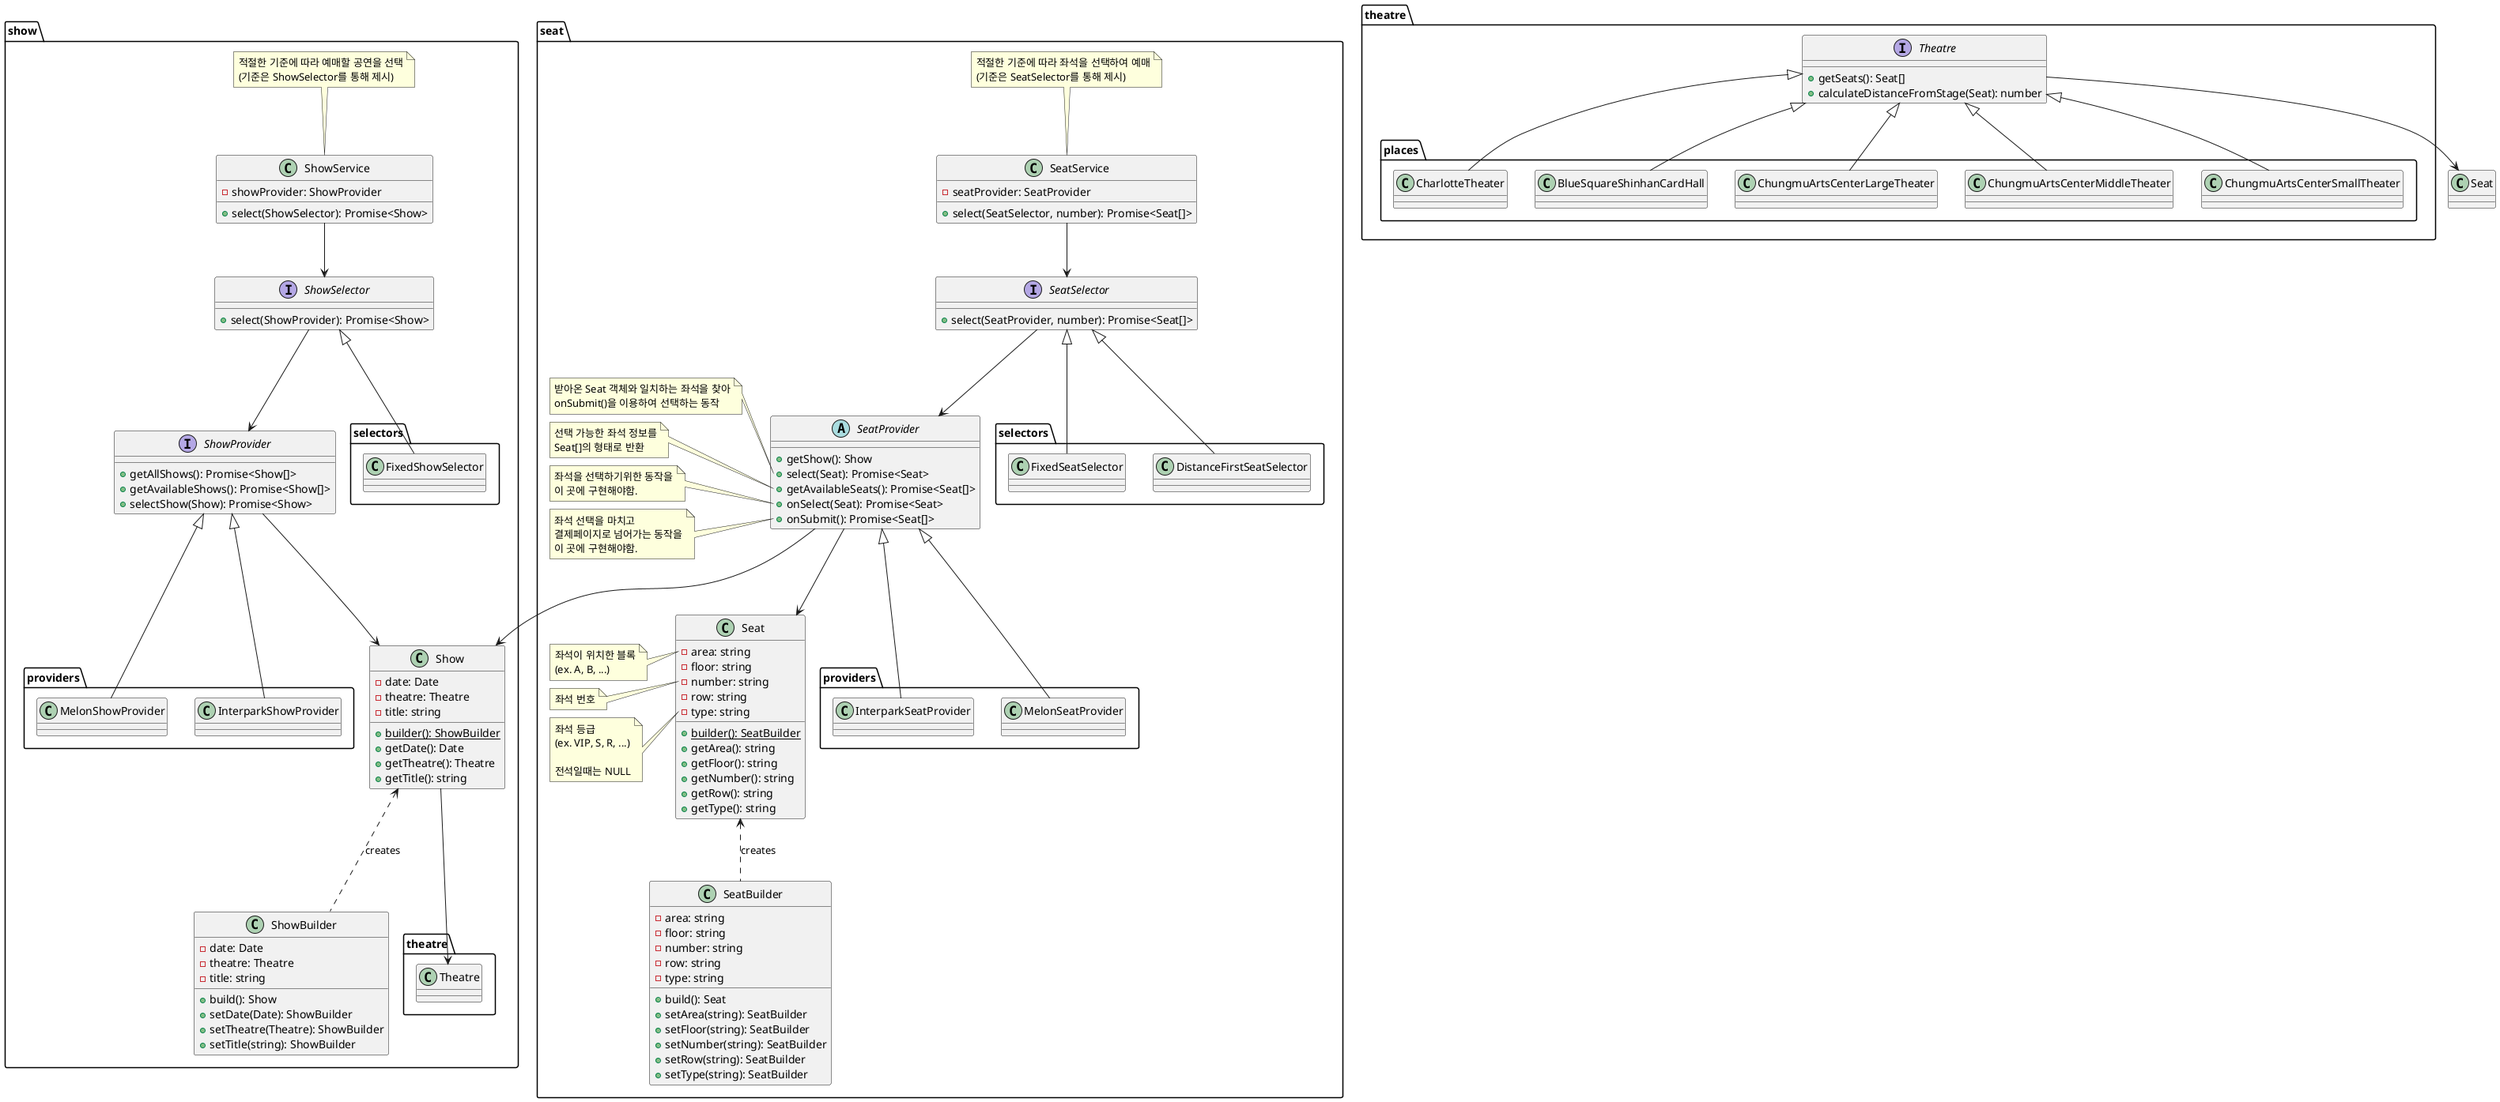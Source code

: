 @startuml structure_by_feature


package show {
    class ShowService {
        -showProvider: ShowProvider
        +select(ShowSelector): Promise<Show>
    }
    ShowService --> ShowSelector

    note top of ShowService
    적절한 기준에 따라 예매할 공연을 선택
    (기준은 ShowSelector를 통해 제시)
    end note


    interface ShowSelector {
        +select(ShowProvider): Promise<Show>
    }
    ShowSelector --> ShowProvider

    package show.selectors {
        ShowSelector <|-- FixedShowSelector
    }


    interface ShowProvider {
        +getAllShows(): Promise<Show[]>
        +getAvailableShows(): Promise<Show[]>
        +selectShow(Show): Promise<Show>
    }
    ShowProvider --> Show

    package show.providers {
        ShowProvider <|-- InterparkShowProvider
        ShowProvider <|-- MelonShowProvider
    }


    class Show {
        -date: Date
        -theatre: Theatre
        -title: string
        +{static} builder(): ShowBuilder
        +getDate(): Date
        +getTheatre(): Theatre
        +getTitle(): string
    }
    Show --> theatre.Theatre
    Show <.. ShowBuilder : creates


    class ShowBuilder {
        -date: Date
        -theatre: Theatre
        -title: string
        +build(): Show
        +setDate(Date): ShowBuilder
        +setTheatre(Theatre): ShowBuilder
        +setTitle(string): ShowBuilder
    }
}


package seat {
    class SeatService {
        -seatProvider: SeatProvider
        +select(SeatSelector, number): Promise<Seat[]>
    }
    SeatService --> SeatSelector

    note top of SeatService
    적절한 기준에 따라 좌석을 선택하여 예매
    (기준은 SeatSelector를 통해 제시)
    end note


    interface SeatSelector {
        +select(SeatProvider, number): Promise<Seat[]>
    }
    SeatSelector --> SeatProvider

    package seat.selectors {
        SeatSelector <|-- FixedSeatSelector
        SeatSelector <|-- DistanceFirstSeatSelector
    }


    abstract SeatProvider {
        +getShow(): Show
        +select(Seat): Promise<Seat>
        +getAvailableSeats(): Promise<Seat[]>
        +onSelect(Seat): Promise<Seat>
        +onSubmit(): Promise<Seat[]>
    }
    SeatProvider --> Show
    SeatProvider --> Seat

    package seat.providers {
        SeatProvider <|-- InterparkSeatProvider
        SeatProvider <|-- MelonSeatProvider
    }

    note left of SeatProvider::select
    받아온 Seat 객체와 일치하는 좌석을 찾아
    onSubmit()을 이용하여 선택하는 동작
    end note

    note left of SeatProvider::getAvailableSeats
    선택 가능한 좌석 정보를
    Seat[]의 형태로 반환
    end note

    note left of SeatProvider::onSelect
    좌석을 선택하기위한 동작을
    이 곳에 구현해야함.
    end note

    note left of SeatProvider::onSubmit
    좌석 선택을 마치고
    결제페이지로 넘어가는 동작을
    이 곳에 구현해야함.
    end note


    class Seat {
        -area: string
        -floor: string
        -number: string
        -row: string
        -type: string
        +{static} builder(): SeatBuilder
        +getArea(): string
        +getFloor(): string
        +getNumber(): string
        +getRow(): string
        +getType(): string
    }
    Seat <.. SeatBuilder : creates

    note left of Seat::area
    좌석이 위치한 블록
    (ex. A, B, ...)
    end note

    note left of Seat::number
    좌석 번호
    end note

    note left of Seat::type
    좌석 등급
    (ex. VIP, S, R, ...)

    전석일때는 NULL
    end note


    class SeatBuilder {
        -area: string
        -floor: string
        -number: string
        -row: string
        -type: string
        +build(): Seat
        +setArea(string): SeatBuilder
        +setFloor(string): SeatBuilder
        +setNumber(string): SeatBuilder
        +setRow(string): SeatBuilder
        +setType(string): SeatBuilder
    }
}


package theatre {
    interface Theatre {
        +getSeats(): Seat[]
        +calculateDistanceFromStage(Seat): number
    }
    Theatre --> .Seat

    package theatre.places {
        theatre.Theatre <|-- CharlotteTheater
        theatre.Theatre <|-- BlueSquareShinhanCardHall
        theatre.Theatre <|-- ChungmuArtsCenterLargeTheater
        theatre.Theatre <|-- ChungmuArtsCenterMiddleTheater
        theatre.Theatre <|-- ChungmuArtsCenterSmallTheater
    }
}


@enduml